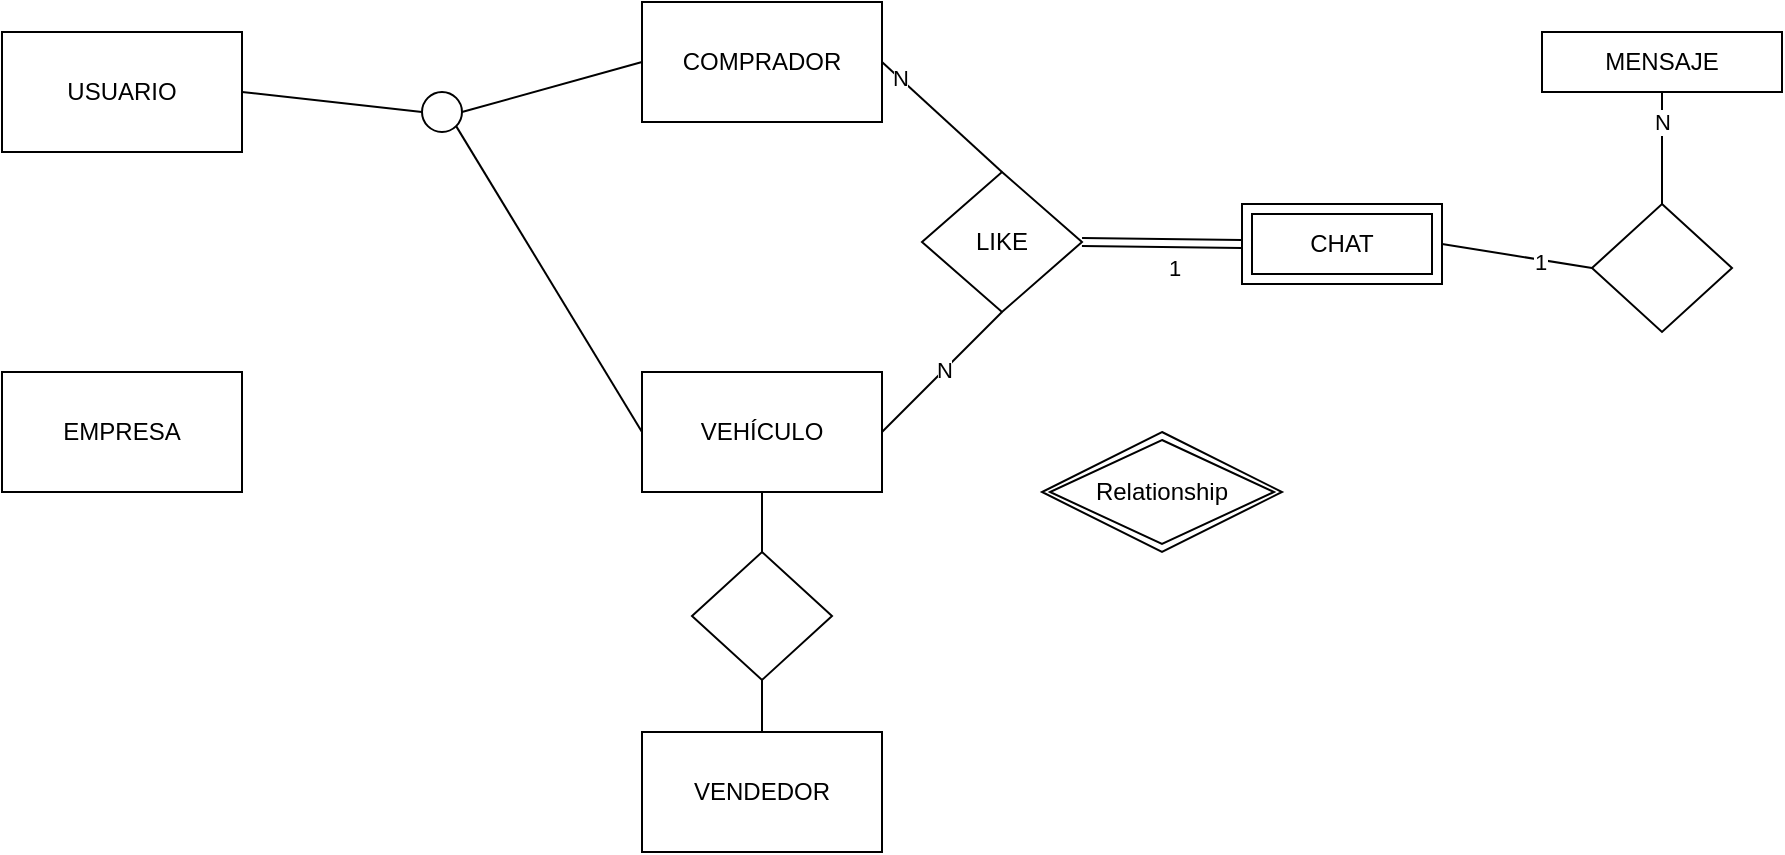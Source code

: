 <mxfile version="20.3.0" type="github">
  <diagram id="URUpWGybv1Ea6HRCw1DB" name="Página-1">
    <mxGraphModel dx="865" dy="449" grid="1" gridSize="10" guides="1" tooltips="1" connect="1" arrows="1" fold="1" page="1" pageScale="1" pageWidth="1169" pageHeight="827" math="0" shadow="0">
      <root>
        <mxCell id="0" />
        <mxCell id="1" parent="0" />
        <mxCell id="7EI1OBkqpNVKJeewS91N-20" style="rounded=0;orthogonalLoop=1;jettySize=auto;html=1;exitX=1;exitY=0.5;exitDx=0;exitDy=0;entryX=0;entryY=0.5;entryDx=0;entryDy=0;endArrow=none;endFill=0;" edge="1" parent="1" source="2" target="7EI1OBkqpNVKJeewS91N-19">
          <mxGeometry relative="1" as="geometry" />
        </mxCell>
        <mxCell id="2" value="USUARIO" style="rounded=0;whiteSpace=wrap;html=1;" parent="1" vertex="1">
          <mxGeometry x="50" y="90" width="120" height="60" as="geometry" />
        </mxCell>
        <mxCell id="7EI1OBkqpNVKJeewS91N-2" value="COMPRADOR" style="rounded=0;whiteSpace=wrap;html=1;" vertex="1" parent="1">
          <mxGeometry x="370" y="75" width="120" height="60" as="geometry" />
        </mxCell>
        <mxCell id="7EI1OBkqpNVKJeewS91N-3" value="VENDEDOR" style="rounded=0;whiteSpace=wrap;html=1;" vertex="1" parent="1">
          <mxGeometry x="370" y="440" width="120" height="60" as="geometry" />
        </mxCell>
        <mxCell id="7EI1OBkqpNVKJeewS91N-4" value="EMPRESA" style="rounded=0;whiteSpace=wrap;html=1;" vertex="1" parent="1">
          <mxGeometry x="50" y="260" width="120" height="60" as="geometry" />
        </mxCell>
        <mxCell id="7EI1OBkqpNVKJeewS91N-26" style="edgeStyle=none;rounded=0;orthogonalLoop=1;jettySize=auto;html=1;exitX=1;exitY=0.5;exitDx=0;exitDy=0;entryX=0;entryY=0.5;entryDx=0;entryDy=0;endArrow=none;endFill=0;" edge="1" parent="1" source="7EI1OBkqpNVKJeewS91N-30" target="7EI1OBkqpNVKJeewS91N-25">
          <mxGeometry relative="1" as="geometry" />
        </mxCell>
        <mxCell id="7EI1OBkqpNVKJeewS91N-28" value="1" style="edgeLabel;html=1;align=center;verticalAlign=middle;resizable=0;points=[];" vertex="1" connectable="0" parent="7EI1OBkqpNVKJeewS91N-26">
          <mxGeometry x="0.321" y="-1" relative="1" as="geometry">
            <mxPoint as="offset" />
          </mxGeometry>
        </mxCell>
        <mxCell id="7EI1OBkqpNVKJeewS91N-6" value="VEHÍCULO" style="rounded=0;whiteSpace=wrap;html=1;" vertex="1" parent="1">
          <mxGeometry x="370" y="260" width="120" height="60" as="geometry" />
        </mxCell>
        <mxCell id="7EI1OBkqpNVKJeewS91N-7" value="MENSAJE" style="rounded=0;whiteSpace=wrap;html=1;" vertex="1" parent="1">
          <mxGeometry x="820" y="90" width="120" height="30" as="geometry" />
        </mxCell>
        <mxCell id="7EI1OBkqpNVKJeewS91N-9" style="rounded=0;orthogonalLoop=1;jettySize=auto;html=1;exitX=0.5;exitY=0;exitDx=0;exitDy=0;entryX=1;entryY=0.5;entryDx=0;entryDy=0;endArrow=none;endFill=0;" edge="1" parent="1" source="7EI1OBkqpNVKJeewS91N-8" target="7EI1OBkqpNVKJeewS91N-2">
          <mxGeometry relative="1" as="geometry" />
        </mxCell>
        <mxCell id="7EI1OBkqpNVKJeewS91N-16" value="N" style="edgeLabel;html=1;align=center;verticalAlign=middle;resizable=0;points=[];" vertex="1" connectable="0" parent="7EI1OBkqpNVKJeewS91N-9">
          <mxGeometry x="0.722" relative="1" as="geometry">
            <mxPoint as="offset" />
          </mxGeometry>
        </mxCell>
        <mxCell id="7EI1OBkqpNVKJeewS91N-10" style="rounded=0;orthogonalLoop=1;jettySize=auto;html=1;exitX=0.5;exitY=1;exitDx=0;exitDy=0;entryX=1;entryY=0.5;entryDx=0;entryDy=0;endArrow=none;endFill=0;" edge="1" parent="1" source="7EI1OBkqpNVKJeewS91N-8" target="7EI1OBkqpNVKJeewS91N-6">
          <mxGeometry relative="1" as="geometry" />
        </mxCell>
        <mxCell id="7EI1OBkqpNVKJeewS91N-17" value="N" style="edgeLabel;html=1;align=center;verticalAlign=middle;resizable=0;points=[];" vertex="1" connectable="0" parent="7EI1OBkqpNVKJeewS91N-10">
          <mxGeometry x="-0.037" relative="1" as="geometry">
            <mxPoint as="offset" />
          </mxGeometry>
        </mxCell>
        <mxCell id="7EI1OBkqpNVKJeewS91N-11" style="rounded=0;orthogonalLoop=1;jettySize=auto;html=1;exitX=1;exitY=0.5;exitDx=0;exitDy=0;entryX=0;entryY=0.5;entryDx=0;entryDy=0;endArrow=none;endFill=0;shape=link;" edge="1" parent="1" source="7EI1OBkqpNVKJeewS91N-8" target="7EI1OBkqpNVKJeewS91N-30">
          <mxGeometry relative="1" as="geometry" />
        </mxCell>
        <mxCell id="7EI1OBkqpNVKJeewS91N-18" value="1" style="edgeLabel;html=1;align=center;verticalAlign=middle;resizable=0;points=[];" vertex="1" connectable="0" parent="7EI1OBkqpNVKJeewS91N-11">
          <mxGeometry x="0.152" y="2" relative="1" as="geometry">
            <mxPoint y="14" as="offset" />
          </mxGeometry>
        </mxCell>
        <mxCell id="7EI1OBkqpNVKJeewS91N-8" value="LIKE" style="rhombus;whiteSpace=wrap;html=1;" vertex="1" parent="1">
          <mxGeometry x="510" y="160" width="80" height="70" as="geometry" />
        </mxCell>
        <mxCell id="7EI1OBkqpNVKJeewS91N-14" style="rounded=0;orthogonalLoop=1;jettySize=auto;html=1;exitX=0.5;exitY=0;exitDx=0;exitDy=0;entryX=0.5;entryY=1;entryDx=0;entryDy=0;endArrow=none;endFill=0;" edge="1" parent="1" source="7EI1OBkqpNVKJeewS91N-13" target="7EI1OBkqpNVKJeewS91N-6">
          <mxGeometry relative="1" as="geometry" />
        </mxCell>
        <mxCell id="7EI1OBkqpNVKJeewS91N-15" style="rounded=0;orthogonalLoop=1;jettySize=auto;html=1;exitX=0.5;exitY=1;exitDx=0;exitDy=0;entryX=0.5;entryY=0;entryDx=0;entryDy=0;endArrow=none;endFill=0;" edge="1" parent="1" source="7EI1OBkqpNVKJeewS91N-13" target="7EI1OBkqpNVKJeewS91N-3">
          <mxGeometry relative="1" as="geometry" />
        </mxCell>
        <mxCell id="7EI1OBkqpNVKJeewS91N-13" value="" style="rhombus;whiteSpace=wrap;html=1;" vertex="1" parent="1">
          <mxGeometry x="395" y="350" width="70" height="64" as="geometry" />
        </mxCell>
        <mxCell id="7EI1OBkqpNVKJeewS91N-21" style="rounded=0;orthogonalLoop=1;jettySize=auto;html=1;exitX=1;exitY=0.5;exitDx=0;exitDy=0;entryX=0;entryY=0.5;entryDx=0;entryDy=0;endArrow=none;endFill=0;" edge="1" parent="1" source="7EI1OBkqpNVKJeewS91N-19" target="7EI1OBkqpNVKJeewS91N-2">
          <mxGeometry relative="1" as="geometry" />
        </mxCell>
        <mxCell id="7EI1OBkqpNVKJeewS91N-22" style="rounded=0;orthogonalLoop=1;jettySize=auto;html=1;exitX=1;exitY=1;exitDx=0;exitDy=0;entryX=0;entryY=0.5;entryDx=0;entryDy=0;endArrow=none;endFill=0;" edge="1" parent="1" source="7EI1OBkqpNVKJeewS91N-19" target="7EI1OBkqpNVKJeewS91N-6">
          <mxGeometry relative="1" as="geometry" />
        </mxCell>
        <mxCell id="7EI1OBkqpNVKJeewS91N-19" value="" style="ellipse;whiteSpace=wrap;html=1;aspect=fixed;" vertex="1" parent="1">
          <mxGeometry x="260" y="120" width="20" height="20" as="geometry" />
        </mxCell>
        <mxCell id="7EI1OBkqpNVKJeewS91N-27" style="edgeStyle=none;rounded=0;orthogonalLoop=1;jettySize=auto;html=1;exitX=0.5;exitY=0;exitDx=0;exitDy=0;entryX=0.5;entryY=1;entryDx=0;entryDy=0;endArrow=none;endFill=0;" edge="1" parent="1" source="7EI1OBkqpNVKJeewS91N-25" target="7EI1OBkqpNVKJeewS91N-7">
          <mxGeometry relative="1" as="geometry" />
        </mxCell>
        <mxCell id="7EI1OBkqpNVKJeewS91N-29" value="N" style="edgeLabel;html=1;align=center;verticalAlign=middle;resizable=0;points=[];" vertex="1" connectable="0" parent="7EI1OBkqpNVKJeewS91N-27">
          <mxGeometry x="0.48" relative="1" as="geometry">
            <mxPoint as="offset" />
          </mxGeometry>
        </mxCell>
        <mxCell id="7EI1OBkqpNVKJeewS91N-25" value="" style="rhombus;whiteSpace=wrap;html=1;" vertex="1" parent="1">
          <mxGeometry x="845" y="176" width="70" height="64" as="geometry" />
        </mxCell>
        <mxCell id="7EI1OBkqpNVKJeewS91N-30" value="CHAT" style="shape=ext;margin=3;double=1;whiteSpace=wrap;html=1;align=center;" vertex="1" parent="1">
          <mxGeometry x="670" y="176" width="100" height="40" as="geometry" />
        </mxCell>
        <mxCell id="7EI1OBkqpNVKJeewS91N-31" value="Relationship" style="shape=rhombus;double=1;perimeter=rhombusPerimeter;whiteSpace=wrap;html=1;align=center;" vertex="1" parent="1">
          <mxGeometry x="570" y="290" width="120" height="60" as="geometry" />
        </mxCell>
      </root>
    </mxGraphModel>
  </diagram>
</mxfile>
